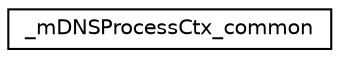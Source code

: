 digraph "Graphical Class Hierarchy"
{
  edge [fontname="Helvetica",fontsize="10",labelfontname="Helvetica",labelfontsize="10"];
  node [fontname="Helvetica",fontsize="10",shape=record];
  rankdir="LR";
  Node1 [label="_mDNSProcessCtx_common",height=0.2,width=0.4,color="black", fillcolor="white", style="filled",URL="$struct__m_d_n_s_process_ctx__common.html"];
}
